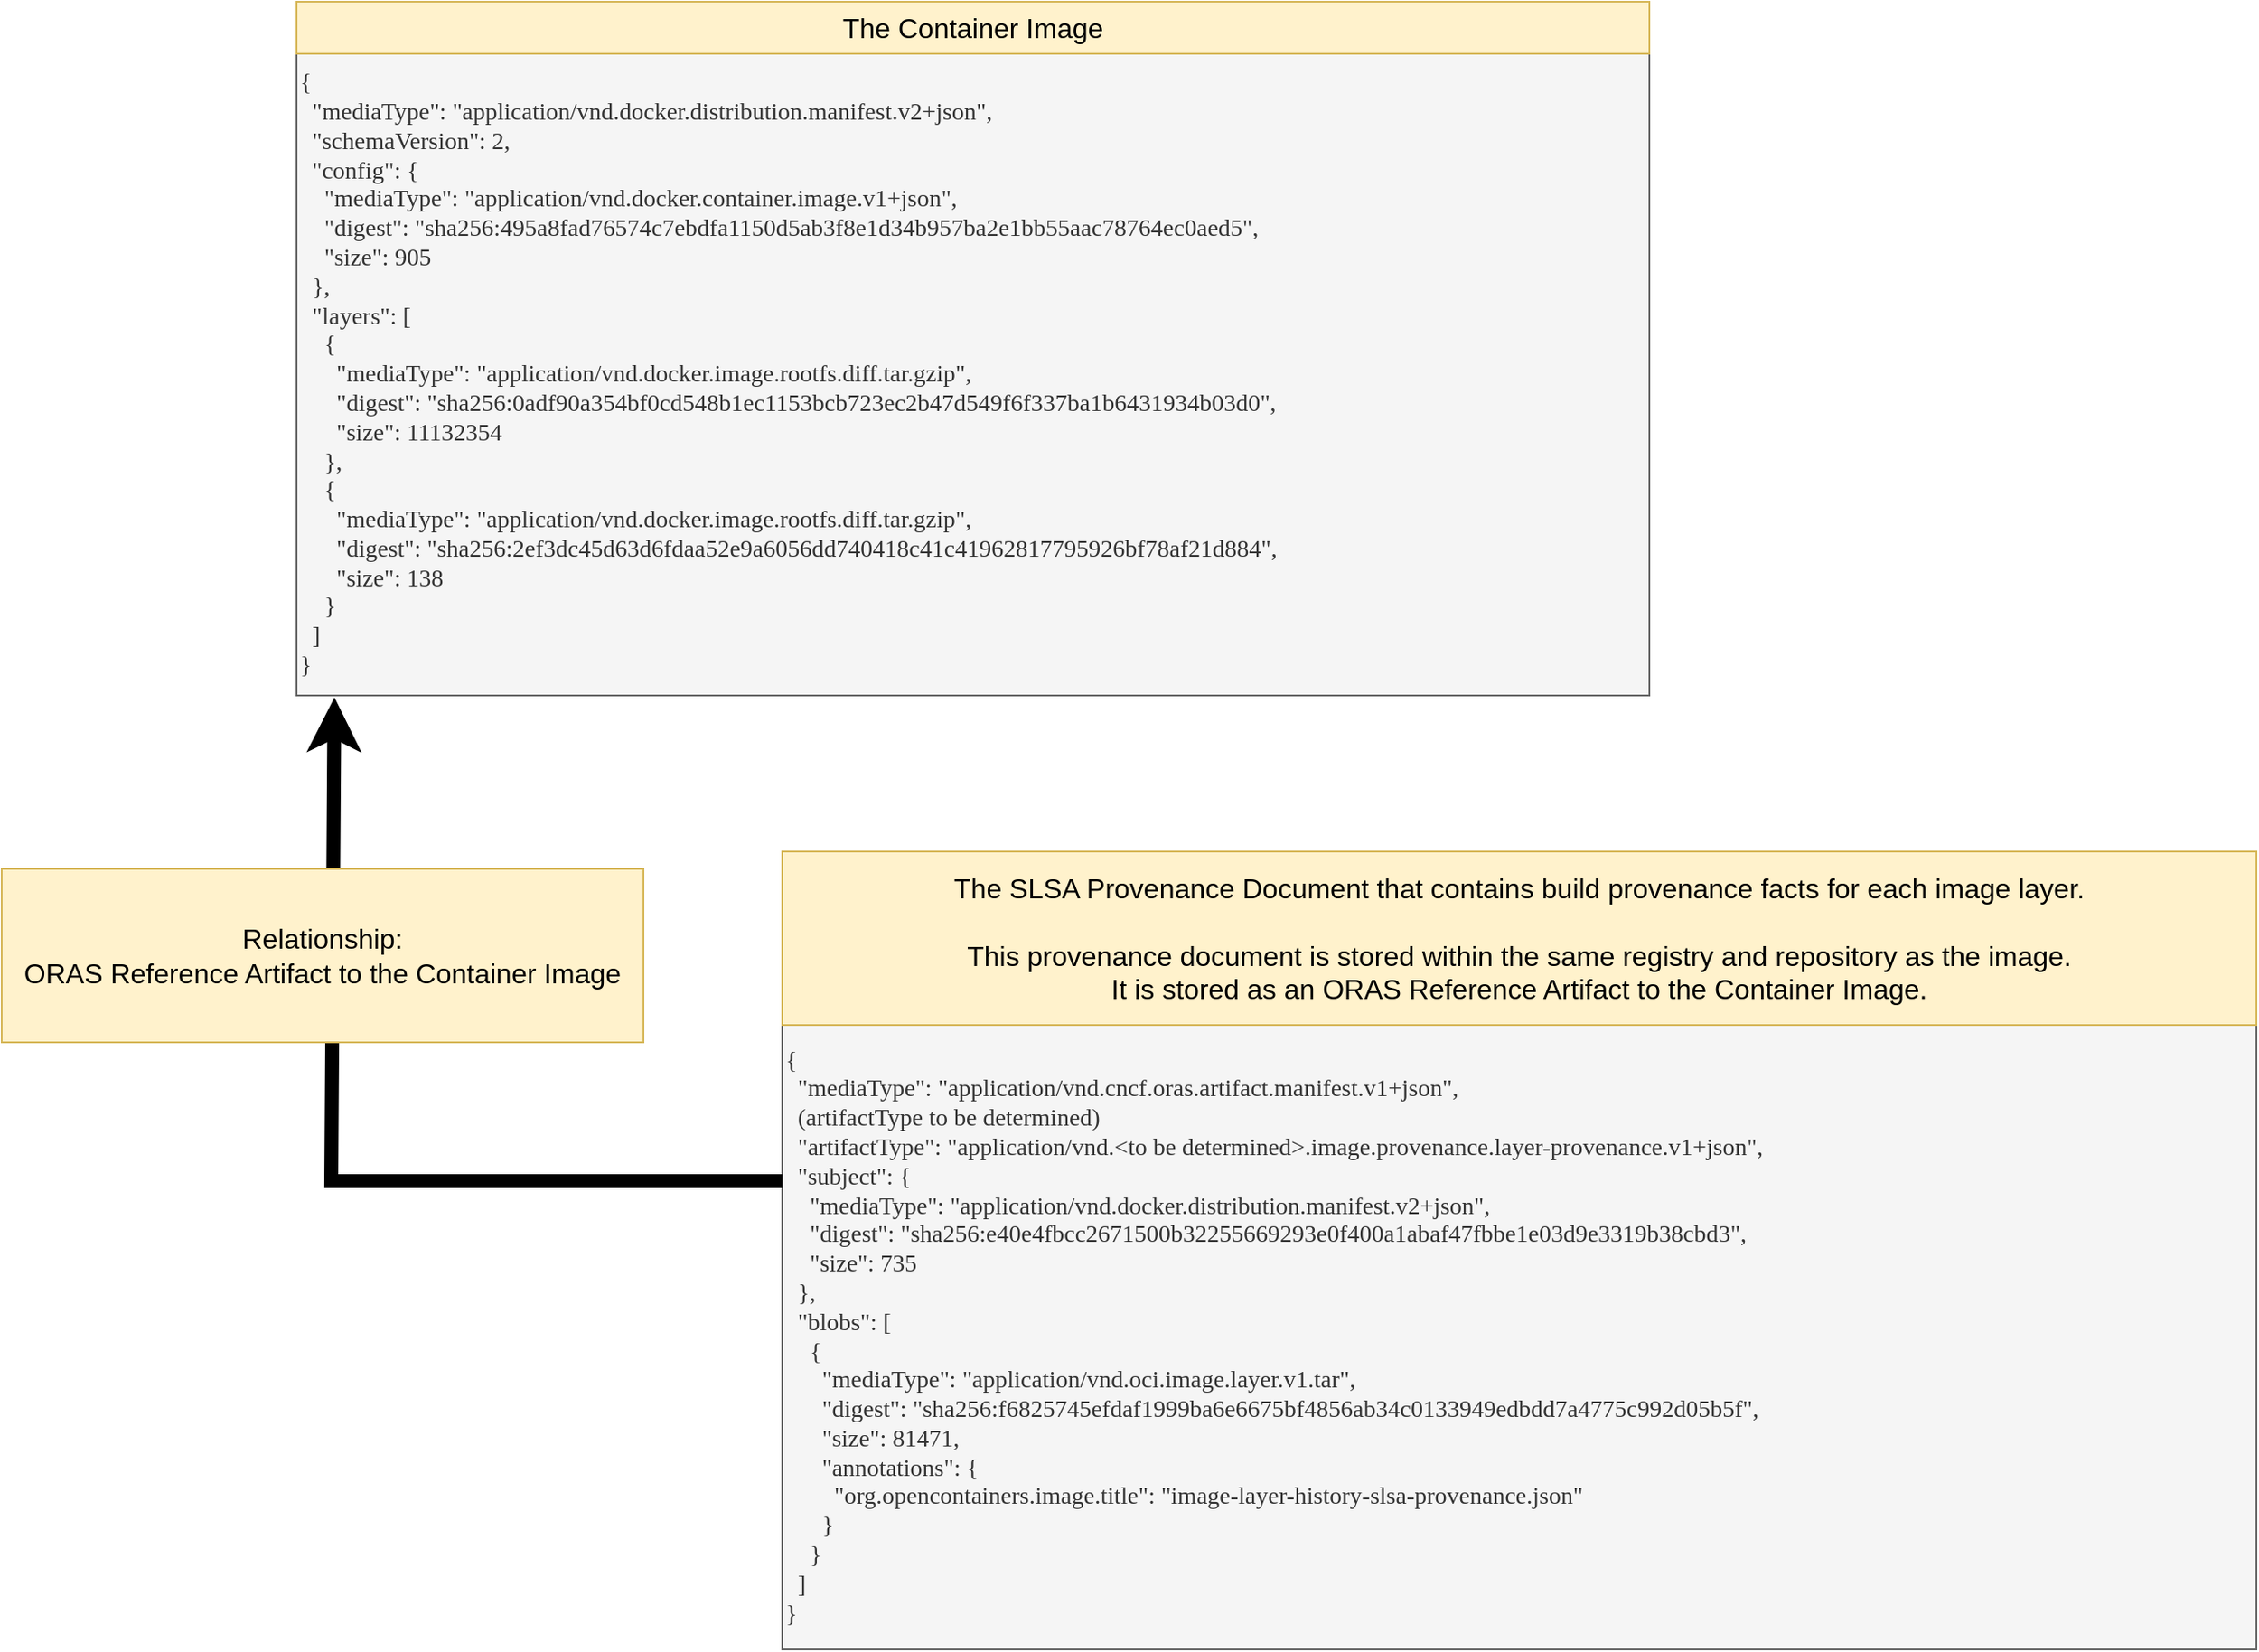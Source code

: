 <mxfile version="20.2.3" type="device"><diagram id="zdqvHHXc01EhwlvibQEk" name="Page-1"><mxGraphModel dx="2204" dy="2030" grid="1" gridSize="10" guides="1" tooltips="1" connect="1" arrows="1" fold="1" page="1" pageScale="1" pageWidth="850" pageHeight="1100" math="0" shadow="0"><root><mxCell id="0"/><mxCell id="1" parent="0"/><mxCell id="cdnQk7kCWEaZdfxGDQ5w-4" value="&lt;div&gt;{&lt;/div&gt;&lt;div&gt;&amp;nbsp; &quot;mediaType&quot;: &quot;application/vnd.cncf.oras.artifact.manifest.v1+json&quot;,&lt;/div&gt;&lt;div&gt;&amp;nbsp; (artifactType to be determined)&lt;/div&gt;&lt;div&gt;&amp;nbsp; &quot;artifactType&quot;: &quot;application/vnd.&amp;lt;to be determined&amp;gt;.image.provenance.layer-provenance.v1+json&quot;,&lt;/div&gt;&lt;div&gt;&amp;nbsp; &quot;subject&quot;: {&lt;/div&gt;&lt;div&gt;&amp;nbsp; &amp;nbsp; &quot;mediaType&quot;: &quot;application/vnd.docker.distribution.manifest.v2+json&quot;,&lt;/div&gt;&lt;div&gt;&amp;nbsp; &amp;nbsp; &quot;digest&quot;: &quot;sha256:e40e4fbcc2671500b32255669293e0f400a1abaf47fbbe1e03d9e3319b38cbd3&quot;,&lt;/div&gt;&lt;div&gt;&amp;nbsp; &amp;nbsp; &quot;size&quot;: 735&lt;/div&gt;&lt;div&gt;&amp;nbsp; },&lt;/div&gt;&lt;div&gt;&amp;nbsp; &quot;blobs&quot;: [&lt;/div&gt;&lt;div&gt;&amp;nbsp; &amp;nbsp; {&lt;/div&gt;&lt;div&gt;&amp;nbsp; &amp;nbsp; &amp;nbsp; &quot;mediaType&quot;: &quot;application/vnd.oci.image.layer.v1.tar&quot;,&lt;/div&gt;&lt;div&gt;&amp;nbsp; &amp;nbsp; &amp;nbsp; &quot;digest&quot;: &quot;sha256:f6825745efdaf1999ba6e6675bf4856ab34c0133949edbdd7a4775c992d05b5f&quot;,&lt;/div&gt;&lt;div&gt;&amp;nbsp; &amp;nbsp; &amp;nbsp; &quot;size&quot;: 81471,&lt;/div&gt;&lt;div&gt;&amp;nbsp; &amp;nbsp; &amp;nbsp; &quot;annotations&quot;: {&lt;/div&gt;&lt;div&gt;&amp;nbsp; &amp;nbsp; &amp;nbsp; &amp;nbsp; &quot;org.opencontainers.image.title&quot;: &quot;image-layer-history-slsa-provenance.json&quot;&lt;/div&gt;&lt;div&gt;&amp;nbsp; &amp;nbsp; &amp;nbsp; }&lt;/div&gt;&lt;div&gt;&amp;nbsp; &amp;nbsp; }&lt;/div&gt;&lt;div&gt;&amp;nbsp; ]&lt;/div&gt;&lt;div&gt;}&lt;/div&gt;" style="text;html=1;strokeColor=#666666;fillColor=#f5f5f5;align=left;verticalAlign=middle;whiteSpace=wrap;rounded=0;fontFamily=Lucida Console;fontSize=14;fontColor=#333333;" vertex="1" parent="1"><mxGeometry x="-120" y="-330" width="850" height="360" as="geometry"/></mxCell><mxCell id="cdnQk7kCWEaZdfxGDQ5w-5" value="&lt;div&gt;{&lt;/div&gt;&lt;div&gt;&amp;nbsp; &quot;mediaType&quot;: &quot;application/vnd.docker.distribution.manifest.v2+json&quot;,&lt;/div&gt;&lt;div&gt;&amp;nbsp; &quot;schemaVersion&quot;: 2,&lt;/div&gt;&lt;div&gt;&amp;nbsp; &quot;config&quot;: {&lt;/div&gt;&lt;div&gt;&amp;nbsp; &amp;nbsp; &quot;mediaType&quot;: &quot;application/vnd.docker.container.image.v1+json&quot;,&lt;/div&gt;&lt;div&gt;&amp;nbsp; &amp;nbsp; &quot;digest&quot;: &quot;sha256:495a8fad76574c7ebdfa1150d5ab3f8e1d34b957ba2e1bb55aac78764ec0aed5&quot;,&lt;/div&gt;&lt;div&gt;&amp;nbsp; &amp;nbsp; &quot;size&quot;: 905&lt;/div&gt;&lt;div&gt;&amp;nbsp; },&lt;/div&gt;&lt;div&gt;&amp;nbsp; &quot;layers&quot;: [&lt;/div&gt;&lt;div&gt;&amp;nbsp; &amp;nbsp; {&lt;/div&gt;&lt;div&gt;&amp;nbsp; &amp;nbsp; &amp;nbsp; &quot;mediaType&quot;: &quot;application/vnd.docker.image.rootfs.diff.tar.gzip&quot;,&lt;/div&gt;&lt;div&gt;&amp;nbsp; &amp;nbsp; &amp;nbsp; &quot;digest&quot;: &quot;sha256:0adf90a354bf0cd548b1ec1153bcb723ec2b47d549f6f337ba1b6431934b03d0&quot;,&lt;/div&gt;&lt;div&gt;&amp;nbsp; &amp;nbsp; &amp;nbsp; &quot;size&quot;: 11132354&lt;/div&gt;&lt;div&gt;&amp;nbsp; &amp;nbsp; },&lt;/div&gt;&lt;div&gt;&amp;nbsp; &amp;nbsp; {&lt;/div&gt;&lt;div&gt;&amp;nbsp; &amp;nbsp; &amp;nbsp; &quot;mediaType&quot;: &quot;application/vnd.docker.image.rootfs.diff.tar.gzip&quot;,&lt;/div&gt;&lt;div&gt;&amp;nbsp; &amp;nbsp; &amp;nbsp; &quot;digest&quot;: &quot;sha256:2ef3dc45d63d6fdaa52e9a6056dd740418c41c41962817795926bf78af21d884&quot;,&lt;/div&gt;&lt;div&gt;&amp;nbsp; &amp;nbsp; &amp;nbsp; &quot;size&quot;: 138&lt;/div&gt;&lt;div&gt;&amp;nbsp; &amp;nbsp; }&lt;/div&gt;&lt;div&gt;&amp;nbsp; ]&lt;/div&gt;&lt;div&gt;}&lt;/div&gt;" style="text;html=1;strokeColor=#666666;fillColor=#f5f5f5;align=left;verticalAlign=middle;whiteSpace=wrap;rounded=0;fontFamily=Lucida Console;fontSize=14;fontColor=#333333;" vertex="1" parent="1"><mxGeometry x="-400" y="-890" width="780" height="370" as="geometry"/></mxCell><mxCell id="cdnQk7kCWEaZdfxGDQ5w-6" value="&lt;font style=&quot;font-size: 16px;&quot; face=&quot;Helvetica&quot;&gt;The Container Image&lt;/font&gt;" style="text;html=1;strokeColor=#d6b656;fillColor=#fff2cc;align=center;verticalAlign=middle;whiteSpace=wrap;rounded=0;fontFamily=Courier New;fontSize=12;" vertex="1" parent="1"><mxGeometry x="-400" y="-920" width="780" height="30" as="geometry"/></mxCell><mxCell id="cdnQk7kCWEaZdfxGDQ5w-7" value="&lt;font style=&quot;font-size: 16px;&quot; face=&quot;Helvetica&quot;&gt;The SLSA Provenance Document that contains build provenance facts for each image layer.&lt;br&gt;&lt;br&gt;This provenance document is stored within the same registry and repository as the image.&lt;br&gt;It is stored as an ORAS Reference Artifact to the Container Image.&lt;br&gt;&lt;/font&gt;" style="text;html=1;strokeColor=#d6b656;fillColor=#fff2cc;align=center;verticalAlign=middle;whiteSpace=wrap;rounded=0;fontFamily=Courier New;fontSize=12;" vertex="1" parent="1"><mxGeometry x="-120" y="-430" width="850" height="100" as="geometry"/></mxCell><mxCell id="cdnQk7kCWEaZdfxGDQ5w-8" value="" style="endArrow=classic;html=1;rounded=0;fontFamily=Helvetica;fontSize=16;exitX=0;exitY=0.25;exitDx=0;exitDy=0;entryX=0.028;entryY=1.003;entryDx=0;entryDy=0;strokeWidth=8;entryPerimeter=0;" edge="1" parent="1" source="cdnQk7kCWEaZdfxGDQ5w-4" target="cdnQk7kCWEaZdfxGDQ5w-5"><mxGeometry width="50" height="50" relative="1" as="geometry"><mxPoint x="-270" y="-170" as="sourcePoint"/><mxPoint x="-270" y="-400" as="targetPoint"/><Array as="points"><mxPoint x="-380" y="-240"/></Array></mxGeometry></mxCell><mxCell id="cdnQk7kCWEaZdfxGDQ5w-9" value="&lt;font style=&quot;font-size: 16px;&quot; face=&quot;Helvetica&quot;&gt;Relationship:&lt;br&gt;ORAS Reference Artifact to the Container Image&lt;br&gt;&lt;/font&gt;" style="text;html=1;strokeColor=#d6b656;fillColor=#fff2cc;align=center;verticalAlign=middle;whiteSpace=wrap;rounded=0;fontFamily=Courier New;fontSize=12;" vertex="1" parent="1"><mxGeometry x="-570" y="-420" width="370" height="100" as="geometry"/></mxCell></root></mxGraphModel></diagram></mxfile>